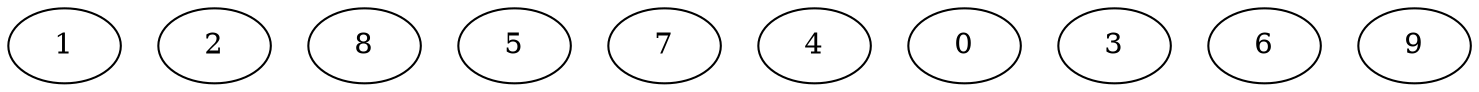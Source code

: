 digraph "Independent_Nodes_10_WeightType_Random#7" {
	graph ["Duplicate states"=0,
		GraphType=Independent,
		"Max states in OPEN"=0,
		Modes="120000ms; topo-ordered tasks, ; Pruning: task equivalence, fixed order ready list, ; F-value: ; Optimisation: best schedule length (\
SL) optimisation on equal, ",
		NumberOfTasks=10,
		"Pruned using list schedule length"=32,
		"States removed from OPEN"=0,
		TargetSystem="Homogeneous-2",
		"Time to schedule (ms)"=104,
		"Total idle time"=0,
		"Total schedule length"=28,
		"Total sequential time"=55,
		"Total states created"=89
	];
	1	["Finish time"=10,
		Processor=0,
		"Start time"=0,
		Weight=10];
	2	["Finish time"=8,
		Processor=1,
		"Start time"=0,
		Weight=8];
	8	["Finish time"=16,
		Processor=1,
		"Start time"=8,
		Weight=8];
	5	["Finish time"=16,
		Processor=0,
		"Start time"=10,
		Weight=6];
	7	["Finish time"=22,
		Processor=0,
		"Start time"=16,
		Weight=6];
	4	["Finish time"=21,
		Processor=1,
		"Start time"=16,
		Weight=5];
	0	["Finish time"=24,
		Processor=1,
		"Start time"=21,
		Weight=3];
	3	["Finish time"=25,
		Processor=0,
		"Start time"=22,
		Weight=3];
	6	["Finish time"=27,
		Processor=1,
		"Start time"=24,
		Weight=3];
	9	["Finish time"=28,
		Processor=0,
		"Start time"=25,
		Weight=3];
}
